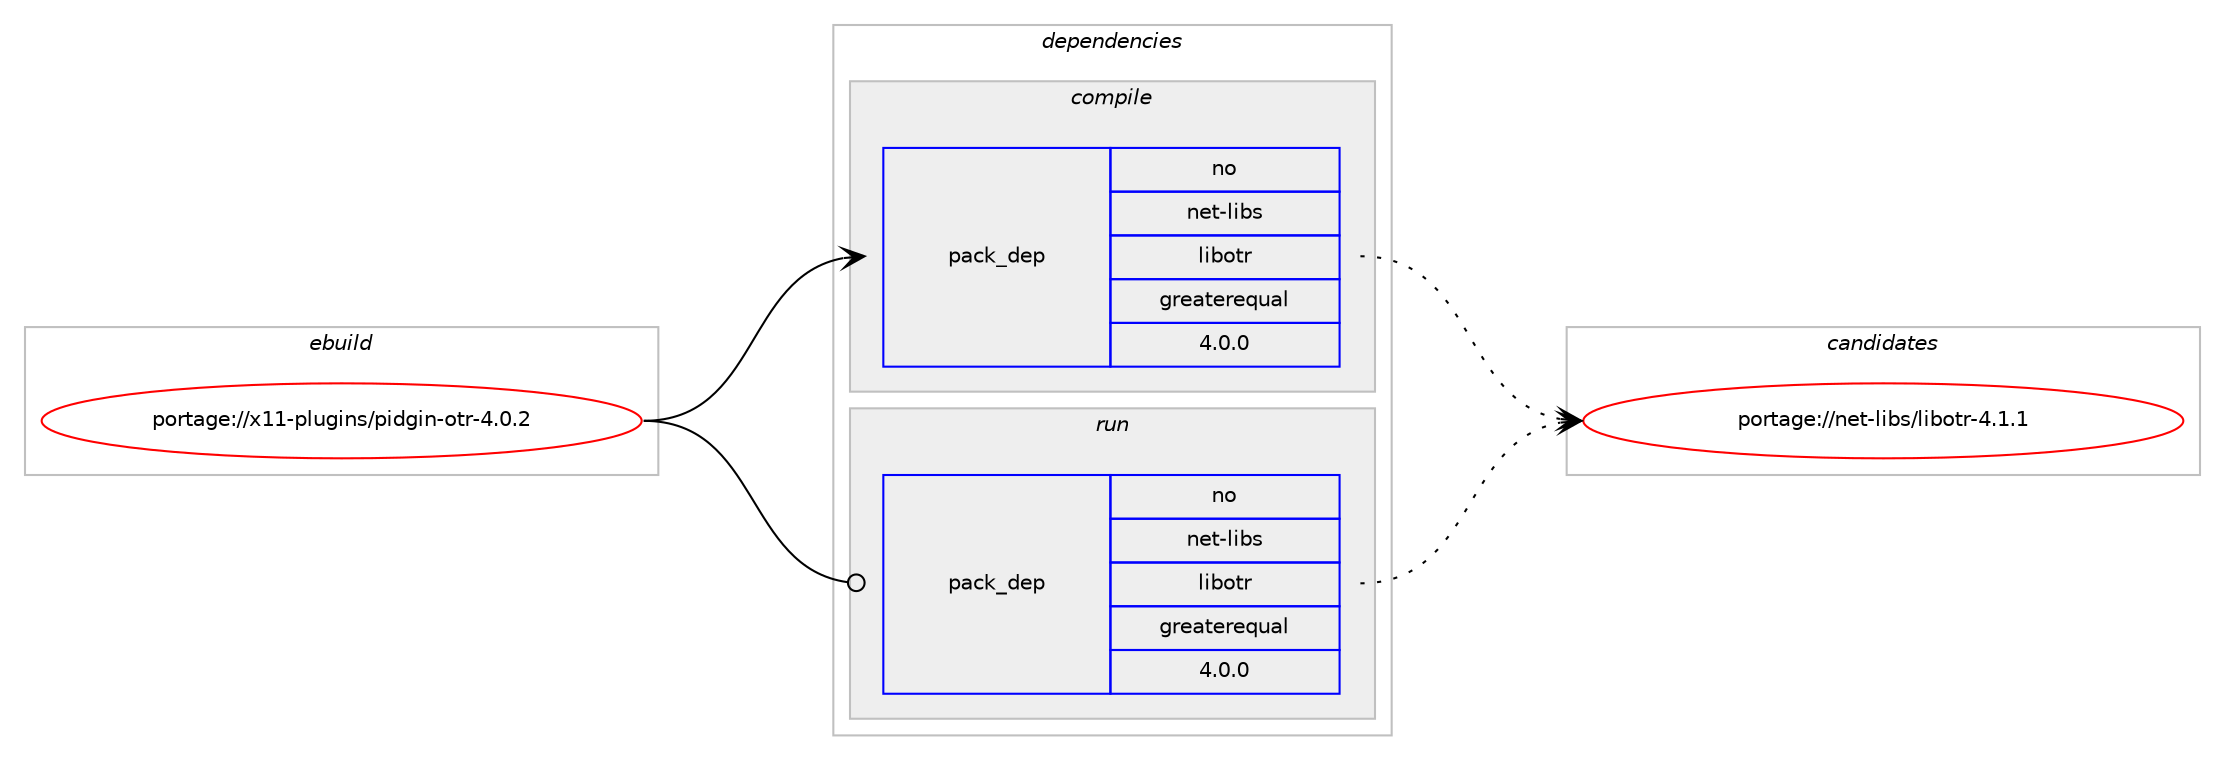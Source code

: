 digraph prolog {

# *************
# Graph options
# *************

newrank=true;
concentrate=true;
compound=true;
graph [rankdir=LR,fontname=Helvetica,fontsize=10,ranksep=1.5];#, ranksep=2.5, nodesep=0.2];
edge  [arrowhead=vee];
node  [fontname=Helvetica,fontsize=10];

# **********
# The ebuild
# **********

subgraph cluster_leftcol {
color=gray;
rank=same;
label=<<i>ebuild</i>>;
id [label="portage://x11-plugins/pidgin-otr-4.0.2", color=red, width=4, href="../x11-plugins/pidgin-otr-4.0.2.svg"];
}

# ****************
# The dependencies
# ****************

subgraph cluster_midcol {
color=gray;
label=<<i>dependencies</i>>;
subgraph cluster_compile {
fillcolor="#eeeeee";
style=filled;
label=<<i>compile</i>>;
# *** BEGIN UNKNOWN DEPENDENCY TYPE (TODO) ***
# id -> package_dependency(portage://x11-plugins/pidgin-otr-4.0.2,install,no,dev-libs,libgcrypt,none,[,,],[slot(0)],[])
# *** END UNKNOWN DEPENDENCY TYPE (TODO) ***

# *** BEGIN UNKNOWN DEPENDENCY TYPE (TODO) ***
# id -> package_dependency(portage://x11-plugins/pidgin-otr-4.0.2,install,no,dev-util,intltool,none,[,,],[],[])
# *** END UNKNOWN DEPENDENCY TYPE (TODO) ***

# *** BEGIN UNKNOWN DEPENDENCY TYPE (TODO) ***
# id -> package_dependency(portage://x11-plugins/pidgin-otr-4.0.2,install,no,net-im,pidgin,none,[,,],[],[use(enable(gtk),none)])
# *** END UNKNOWN DEPENDENCY TYPE (TODO) ***

subgraph pack691 {
dependency1223 [label=<<TABLE BORDER="0" CELLBORDER="1" CELLSPACING="0" CELLPADDING="4" WIDTH="220"><TR><TD ROWSPAN="6" CELLPADDING="30">pack_dep</TD></TR><TR><TD WIDTH="110">no</TD></TR><TR><TD>net-libs</TD></TR><TR><TD>libotr</TD></TR><TR><TD>greaterequal</TD></TR><TR><TD>4.0.0</TD></TR></TABLE>>, shape=none, color=blue];
}
id:e -> dependency1223:w [weight=20,style="solid",arrowhead="vee"];
# *** BEGIN UNKNOWN DEPENDENCY TYPE (TODO) ***
# id -> package_dependency(portage://x11-plugins/pidgin-otr-4.0.2,install,no,virtual,pkgconfig,none,[,,],[],[])
# *** END UNKNOWN DEPENDENCY TYPE (TODO) ***

# *** BEGIN UNKNOWN DEPENDENCY TYPE (TODO) ***
# id -> package_dependency(portage://x11-plugins/pidgin-otr-4.0.2,install,no,x11-libs,gtk+,none,[,,],[slot(2)],[])
# *** END UNKNOWN DEPENDENCY TYPE (TODO) ***

}
subgraph cluster_compileandrun {
fillcolor="#eeeeee";
style=filled;
label=<<i>compile and run</i>>;
}
subgraph cluster_run {
fillcolor="#eeeeee";
style=filled;
label=<<i>run</i>>;
# *** BEGIN UNKNOWN DEPENDENCY TYPE (TODO) ***
# id -> package_dependency(portage://x11-plugins/pidgin-otr-4.0.2,run,no,dev-libs,libgcrypt,none,[,,],[slot(0)],[])
# *** END UNKNOWN DEPENDENCY TYPE (TODO) ***

# *** BEGIN UNKNOWN DEPENDENCY TYPE (TODO) ***
# id -> package_dependency(portage://x11-plugins/pidgin-otr-4.0.2,run,no,net-im,pidgin,none,[,,],[],[use(enable(gtk),none)])
# *** END UNKNOWN DEPENDENCY TYPE (TODO) ***

subgraph pack692 {
dependency1224 [label=<<TABLE BORDER="0" CELLBORDER="1" CELLSPACING="0" CELLPADDING="4" WIDTH="220"><TR><TD ROWSPAN="6" CELLPADDING="30">pack_dep</TD></TR><TR><TD WIDTH="110">no</TD></TR><TR><TD>net-libs</TD></TR><TR><TD>libotr</TD></TR><TR><TD>greaterequal</TD></TR><TR><TD>4.0.0</TD></TR></TABLE>>, shape=none, color=blue];
}
id:e -> dependency1224:w [weight=20,style="solid",arrowhead="odot"];
# *** BEGIN UNKNOWN DEPENDENCY TYPE (TODO) ***
# id -> package_dependency(portage://x11-plugins/pidgin-otr-4.0.2,run,no,x11-libs,gtk+,none,[,,],[slot(2)],[])
# *** END UNKNOWN DEPENDENCY TYPE (TODO) ***

}
}

# **************
# The candidates
# **************

subgraph cluster_choices {
rank=same;
color=gray;
label=<<i>candidates</i>>;

subgraph choice691 {
color=black;
nodesep=1;
choice11010111645108105981154710810598111116114455246494649 [label="portage://net-libs/libotr-4.1.1", color=red, width=4,href="../net-libs/libotr-4.1.1.svg"];
dependency1223:e -> choice11010111645108105981154710810598111116114455246494649:w [style=dotted,weight="100"];
}
subgraph choice692 {
color=black;
nodesep=1;
choice11010111645108105981154710810598111116114455246494649 [label="portage://net-libs/libotr-4.1.1", color=red, width=4,href="../net-libs/libotr-4.1.1.svg"];
dependency1224:e -> choice11010111645108105981154710810598111116114455246494649:w [style=dotted,weight="100"];
}
}

}
